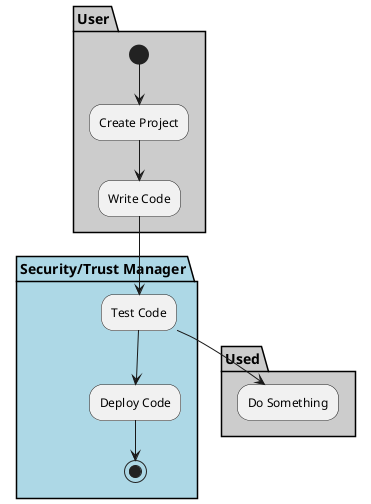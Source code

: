 @startuml

partition "Security/Trust Manager" {

}

partition User  #cccccc {
  (*) --> "Create Project"
  --> "Write Code"
}

partition "Security/Trust Manager" #lightblue {
  "Write Code" --> "Test Code"
  "Test Code" --> "Deploy Code"
  "Deploy Code" --> (*)
}

partition Used #cccccc {
  "Test Code" --> "Do Something"
}

@enduml
